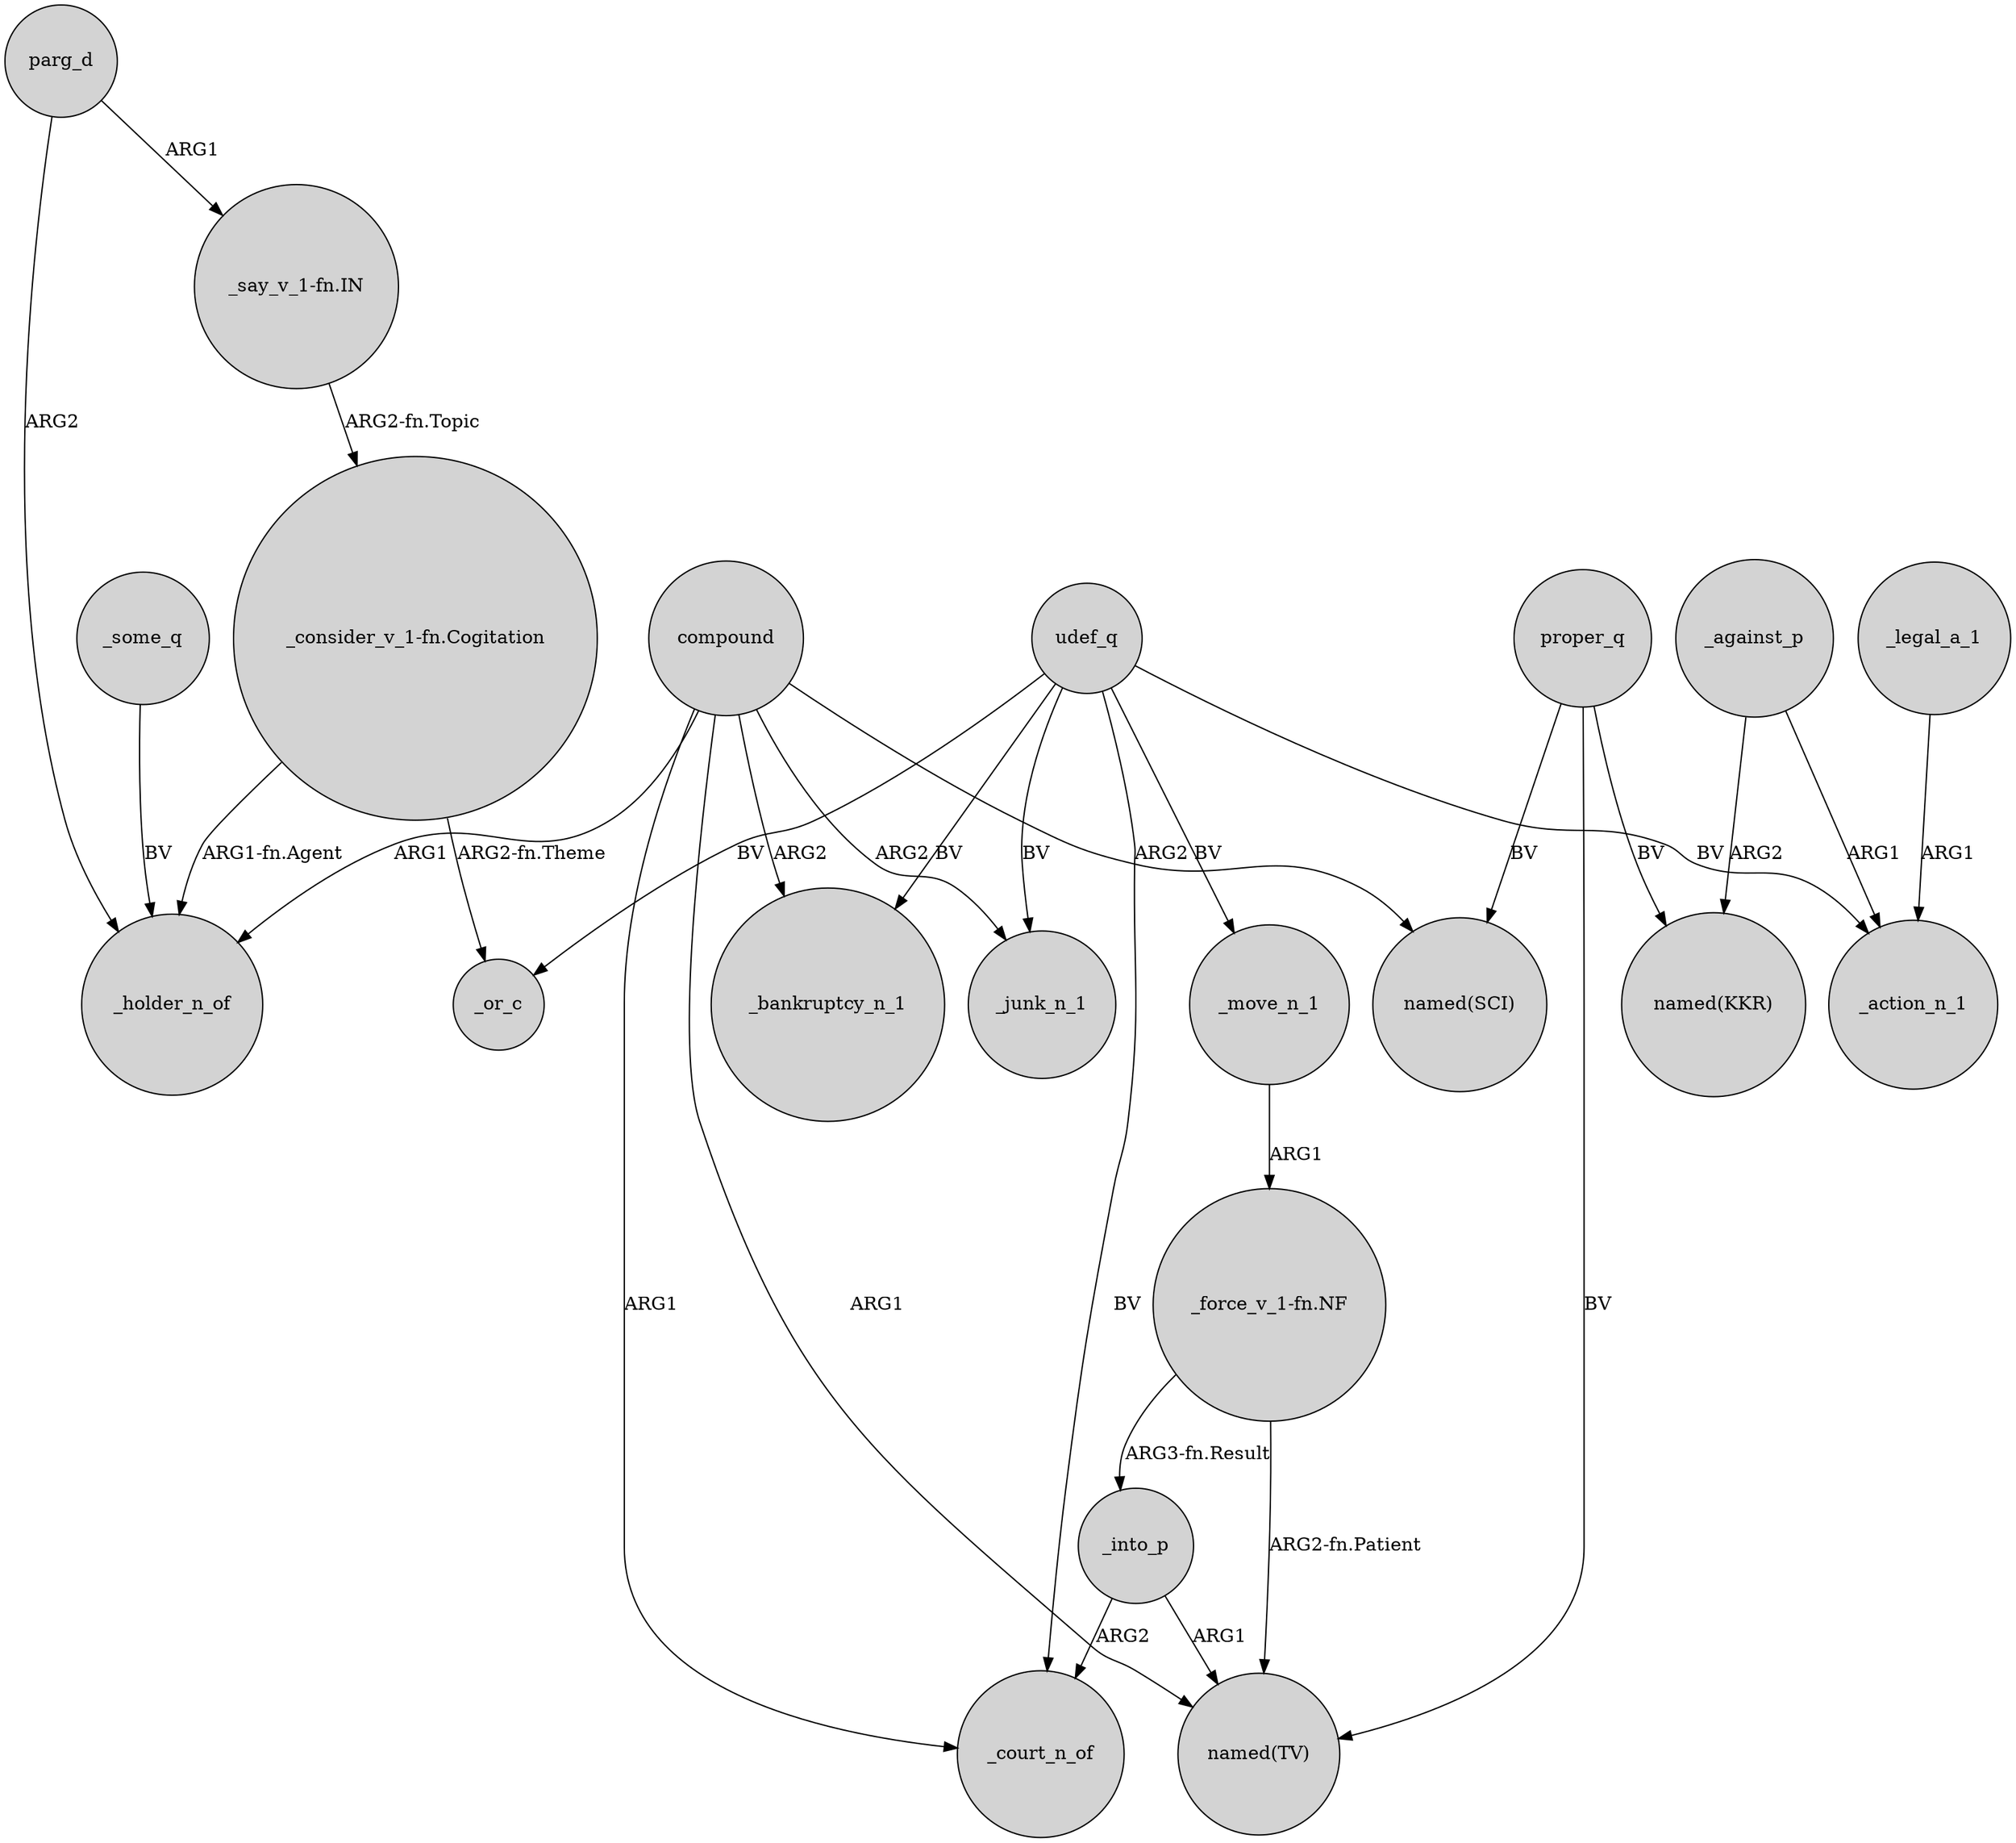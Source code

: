 digraph {
	node [shape=circle style=filled]
	udef_q -> _bankruptcy_n_1 [label=BV]
	parg_d -> _holder_n_of [label=ARG2]
	udef_q -> _move_n_1 [label=BV]
	compound -> _bankruptcy_n_1 [label=ARG2]
	udef_q -> _court_n_of [label=BV]
	_legal_a_1 -> _action_n_1 [label=ARG1]
	compound -> _junk_n_1 [label=ARG2]
	proper_q -> "named(KKR)" [label=BV]
	compound -> _holder_n_of [label=ARG1]
	proper_q -> "named(TV)" [label=BV]
	udef_q -> _or_c [label=BV]
	_against_p -> _action_n_1 [label=ARG1]
	parg_d -> "_say_v_1-fn.IN" [label=ARG1]
	compound -> _court_n_of [label=ARG1]
	"_say_v_1-fn.IN" -> "_consider_v_1-fn.Cogitation" [label="ARG2-fn.Topic"]
	udef_q -> _junk_n_1 [label=BV]
	"_force_v_1-fn.NF" -> "named(TV)" [label="ARG2-fn.Patient"]
	compound -> "named(SCI)" [label=ARG2]
	"_consider_v_1-fn.Cogitation" -> _or_c [label="ARG2-fn.Theme"]
	_against_p -> "named(KKR)" [label=ARG2]
	_some_q -> _holder_n_of [label=BV]
	_into_p -> "named(TV)" [label=ARG1]
	udef_q -> _action_n_1 [label=BV]
	"_consider_v_1-fn.Cogitation" -> _holder_n_of [label="ARG1-fn.Agent"]
	compound -> "named(TV)" [label=ARG1]
	proper_q -> "named(SCI)" [label=BV]
	_into_p -> _court_n_of [label=ARG2]
	"_force_v_1-fn.NF" -> _into_p [label="ARG3-fn.Result"]
	_move_n_1 -> "_force_v_1-fn.NF" [label=ARG1]
}
